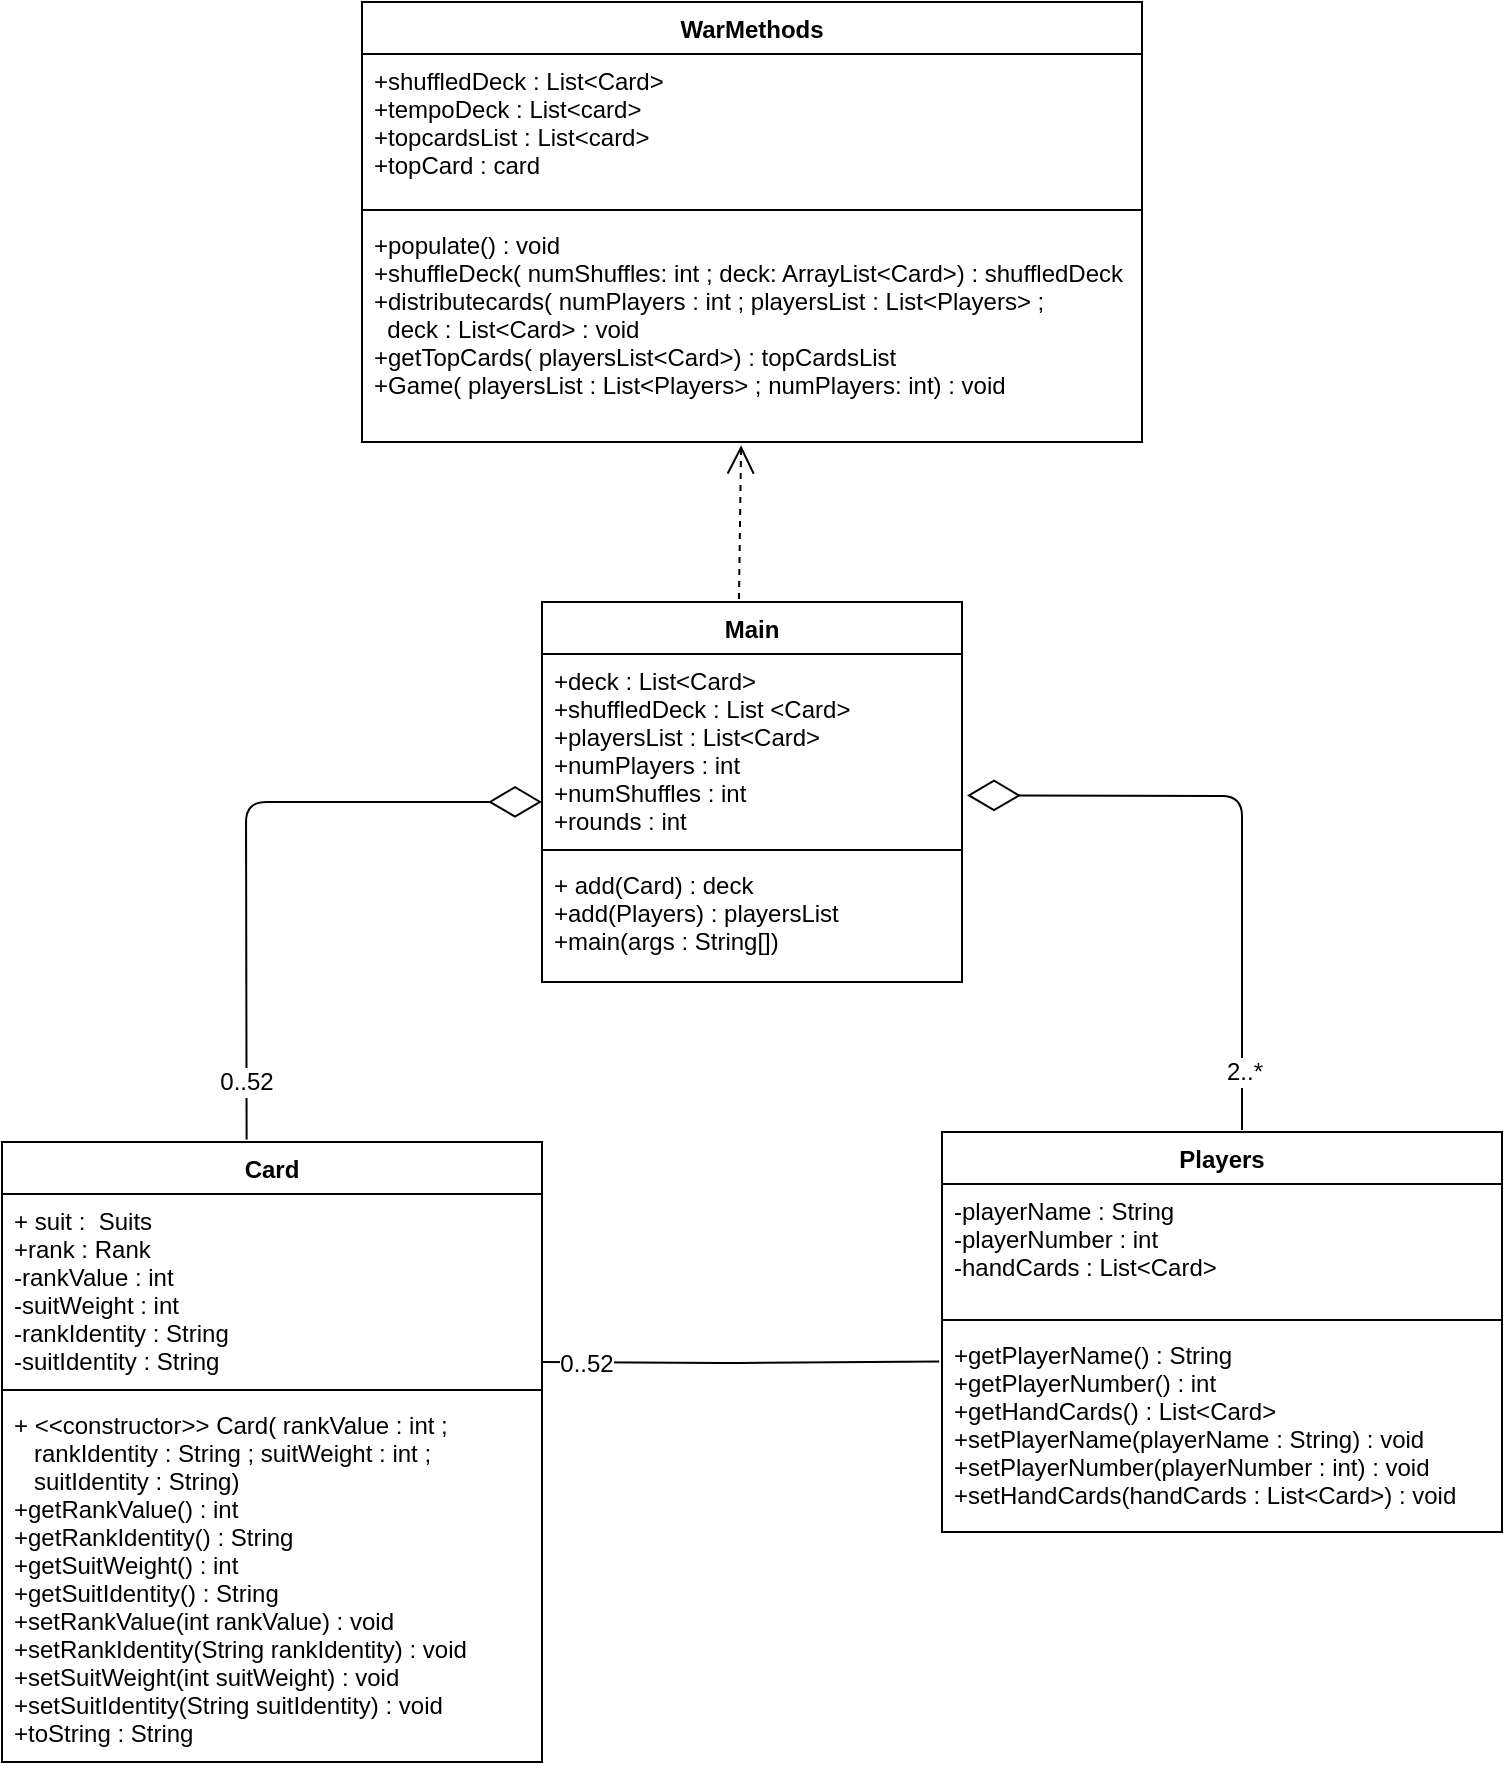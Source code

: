 <mxfile version="10.6.0" type="github"><diagram id="6CAr79l0iolCT_B-29TV" name="Page-1"><mxGraphModel dx="1653" dy="928" grid="1" gridSize="10" guides="1" tooltips="1" connect="1" arrows="1" fold="1" page="1" pageScale="1" pageWidth="850" pageHeight="1100" math="0" shadow="0"><root><mxCell id="0"/><mxCell id="1" parent="0"/><mxCell id="k4uFQrbA_RRH-tSbuikw-1" value="Main" style="swimlane;fontStyle=1;align=center;verticalAlign=top;childLayout=stackLayout;horizontal=1;startSize=26;horizontalStack=0;resizeParent=1;resizeParentMax=0;resizeLast=0;collapsible=1;marginBottom=0;" parent="1" vertex="1"><mxGeometry x="320" y="320" width="210" height="190" as="geometry"/></mxCell><mxCell id="k4uFQrbA_RRH-tSbuikw-2" value="+deck : List&lt;Card&gt;&#10;+shuffledDeck : List &lt;Card&gt;&#10;+playersList : List&lt;Card&gt;&#10;+numPlayers : int&#10;+numShuffles : int&#10;+rounds : int&#10;" style="text;strokeColor=none;fillColor=none;align=left;verticalAlign=top;spacingLeft=4;spacingRight=4;overflow=hidden;rotatable=0;points=[[0,0.5],[1,0.5]];portConstraint=eastwest;" parent="k4uFQrbA_RRH-tSbuikw-1" vertex="1"><mxGeometry y="26" width="210" height="94" as="geometry"/></mxCell><mxCell id="k4uFQrbA_RRH-tSbuikw-3" value="" style="line;strokeWidth=1;fillColor=none;align=left;verticalAlign=middle;spacingTop=-1;spacingLeft=3;spacingRight=3;rotatable=0;labelPosition=right;points=[];portConstraint=eastwest;" parent="k4uFQrbA_RRH-tSbuikw-1" vertex="1"><mxGeometry y="120" width="210" height="8" as="geometry"/></mxCell><mxCell id="k4uFQrbA_RRH-tSbuikw-4" value="+ add(Card) : deck&#10;+add(Players) : playersList&#10;+main(args : String[])&#10;" style="text;strokeColor=none;fillColor=none;align=left;verticalAlign=top;spacingLeft=4;spacingRight=4;overflow=hidden;rotatable=0;points=[[0,0.5],[1,0.5]];portConstraint=eastwest;" parent="k4uFQrbA_RRH-tSbuikw-1" vertex="1"><mxGeometry y="128" width="210" height="62" as="geometry"/></mxCell><mxCell id="k4uFQrbA_RRH-tSbuikw-5" value="WarMethods" style="swimlane;fontStyle=1;align=center;verticalAlign=top;childLayout=stackLayout;horizontal=1;startSize=26;horizontalStack=0;resizeParent=1;resizeParentMax=0;resizeLast=0;collapsible=1;marginBottom=0;" parent="1" vertex="1"><mxGeometry x="230" y="20" width="390" height="220" as="geometry"/></mxCell><mxCell id="k4uFQrbA_RRH-tSbuikw-6" value="+shuffledDeck : List&lt;Card&gt;&#10;+tempoDeck : List&lt;card&gt;&#10;+topcardsList : List&lt;card&gt;&#10;+topCard : card&#10;" style="text;strokeColor=none;fillColor=none;align=left;verticalAlign=top;spacingLeft=4;spacingRight=4;overflow=hidden;rotatable=0;points=[[0,0.5],[1,0.5]];portConstraint=eastwest;" parent="k4uFQrbA_RRH-tSbuikw-5" vertex="1"><mxGeometry y="26" width="390" height="74" as="geometry"/></mxCell><mxCell id="k4uFQrbA_RRH-tSbuikw-7" value="" style="line;strokeWidth=1;fillColor=none;align=left;verticalAlign=middle;spacingTop=-1;spacingLeft=3;spacingRight=3;rotatable=0;labelPosition=right;points=[];portConstraint=eastwest;" parent="k4uFQrbA_RRH-tSbuikw-5" vertex="1"><mxGeometry y="100" width="390" height="8" as="geometry"/></mxCell><mxCell id="k4uFQrbA_RRH-tSbuikw-8" value="+populate() : void&#10;+shuffleDeck( numShuffles: int ; deck: ArrayList&lt;Card&gt;) : shuffledDeck&#10;+distributecards( numPlayers : int ; playersList : List&lt;Players&gt; ; &#10;  deck : List&lt;Card&gt; : void&#10;+getTopCards( playersList&lt;Card&gt;) : topCardsList&#10;+Game( playersList : List&lt;Players&gt; ; numPlayers: int) : void" style="text;strokeColor=none;fillColor=none;align=left;verticalAlign=top;spacingLeft=4;spacingRight=4;overflow=hidden;rotatable=0;points=[[0,0.5],[1,0.5]];portConstraint=eastwest;" parent="k4uFQrbA_RRH-tSbuikw-5" vertex="1"><mxGeometry y="108" width="390" height="112" as="geometry"/></mxCell><mxCell id="oFFtVqxGEFTEcsarhGKh-1" value="Card" style="swimlane;fontStyle=1;align=center;verticalAlign=top;childLayout=stackLayout;horizontal=1;startSize=26;horizontalStack=0;resizeParent=1;resizeParentMax=0;resizeLast=0;collapsible=1;marginBottom=0;" vertex="1" parent="1"><mxGeometry x="50" y="590" width="270" height="310" as="geometry"/></mxCell><mxCell id="oFFtVqxGEFTEcsarhGKh-2" value="+ suit :  Suits&#10;+rank : Rank&#10;-rankValue : int&#10;-suitWeight : int&#10;-rankIdentity : String&#10;-suitIdentity : String&#10;&#10;" style="text;strokeColor=none;fillColor=none;align=left;verticalAlign=top;spacingLeft=4;spacingRight=4;overflow=hidden;rotatable=0;points=[[0,0.5],[1,0.5]];portConstraint=eastwest;" vertex="1" parent="oFFtVqxGEFTEcsarhGKh-1"><mxGeometry y="26" width="270" height="94" as="geometry"/></mxCell><mxCell id="oFFtVqxGEFTEcsarhGKh-3" value="" style="line;strokeWidth=1;fillColor=none;align=left;verticalAlign=middle;spacingTop=-1;spacingLeft=3;spacingRight=3;rotatable=0;labelPosition=right;points=[];portConstraint=eastwest;" vertex="1" parent="oFFtVqxGEFTEcsarhGKh-1"><mxGeometry y="120" width="270" height="8" as="geometry"/></mxCell><mxCell id="oFFtVqxGEFTEcsarhGKh-4" value="+ &lt;&lt;constructor&gt;&gt; Card( rankValue : int ; &#10;   rankIdentity : String ; suitWeight : int ;&#10;   suitIdentity : String)&#10;+getRankValue() : int&#10;+getRankIdentity() : String&#10;+getSuitWeight() : int&#10;+getSuitIdentity() : String&#10;+setRankValue(int rankValue) : void&#10;+setRankIdentity(String rankIdentity) : void&#10;+setSuitWeight(int suitWeight) : void&#10;+setSuitIdentity(String suitIdentity) : void&#10;+toString : String&#10;" style="text;strokeColor=none;fillColor=none;align=left;verticalAlign=top;spacingLeft=4;spacingRight=4;overflow=hidden;rotatable=0;points=[[0,0.5],[1,0.5]];portConstraint=eastwest;" vertex="1" parent="oFFtVqxGEFTEcsarhGKh-1"><mxGeometry y="128" width="270" height="182" as="geometry"/></mxCell><mxCell id="oFFtVqxGEFTEcsarhGKh-6" value="" style="endArrow=open;endSize=12;dashed=1;html=1;exitX=0.469;exitY=-0.008;exitDx=0;exitDy=0;exitPerimeter=0;entryX=0.486;entryY=1.015;entryDx=0;entryDy=0;entryPerimeter=0;" edge="1" parent="1" source="k4uFQrbA_RRH-tSbuikw-1" target="k4uFQrbA_RRH-tSbuikw-8"><mxGeometry x="0.016" y="-69" width="160" relative="1" as="geometry"><mxPoint x="260" y="130" as="sourcePoint"/><mxPoint x="370" y="280" as="targetPoint"/><mxPoint as="offset"/></mxGeometry></mxCell><mxCell id="oFFtVqxGEFTEcsarhGKh-7" value="Players" style="swimlane;fontStyle=1;align=center;verticalAlign=top;childLayout=stackLayout;horizontal=1;startSize=26;horizontalStack=0;resizeParent=1;resizeParentMax=0;resizeLast=0;collapsible=1;marginBottom=0;" vertex="1" parent="1"><mxGeometry x="520" y="585" width="280" height="200" as="geometry"/></mxCell><mxCell id="oFFtVqxGEFTEcsarhGKh-8" value="-playerName : String&#10;-playerNumber : int&#10;-handCards : List&lt;Card&gt;&#10;" style="text;strokeColor=none;fillColor=none;align=left;verticalAlign=top;spacingLeft=4;spacingRight=4;overflow=hidden;rotatable=0;points=[[0,0.5],[1,0.5]];portConstraint=eastwest;" vertex="1" parent="oFFtVqxGEFTEcsarhGKh-7"><mxGeometry y="26" width="280" height="64" as="geometry"/></mxCell><mxCell id="oFFtVqxGEFTEcsarhGKh-9" value="" style="line;strokeWidth=1;fillColor=none;align=left;verticalAlign=middle;spacingTop=-1;spacingLeft=3;spacingRight=3;rotatable=0;labelPosition=right;points=[];portConstraint=eastwest;" vertex="1" parent="oFFtVqxGEFTEcsarhGKh-7"><mxGeometry y="90" width="280" height="8" as="geometry"/></mxCell><mxCell id="oFFtVqxGEFTEcsarhGKh-10" value="+getPlayerName() : String&#10;+getPlayerNumber() : int&#10;+getHandCards() : List&lt;Card&gt;&#10;+setPlayerName(playerName : String) : void&#10;+setPlayerNumber(playerNumber : int) : void&#10;+setHandCards(handCards : List&lt;Card&gt;) : void&#10;&#10;" style="text;strokeColor=none;fillColor=none;align=left;verticalAlign=top;spacingLeft=4;spacingRight=4;overflow=hidden;rotatable=0;points=[[0,0.5],[1,0.5]];portConstraint=eastwest;" vertex="1" parent="oFFtVqxGEFTEcsarhGKh-7"><mxGeometry y="98" width="280" height="102" as="geometry"/></mxCell><mxCell id="oFFtVqxGEFTEcsarhGKh-24" value="" style="endArrow=diamondThin;endFill=0;endSize=24;html=1;exitX=0.453;exitY=-0.004;exitDx=0;exitDy=0;exitPerimeter=0;entryX=0;entryY=0.787;entryDx=0;entryDy=0;entryPerimeter=0;" edge="1" parent="1" source="oFFtVqxGEFTEcsarhGKh-1" target="k4uFQrbA_RRH-tSbuikw-2"><mxGeometry width="160" relative="1" as="geometry"><mxPoint x="130" y="549.5" as="sourcePoint"/><mxPoint x="290" y="549.5" as="targetPoint"/><Array as="points"><mxPoint x="172" y="420"/></Array></mxGeometry></mxCell><mxCell id="oFFtVqxGEFTEcsarhGKh-27" value="0..52" style="text;html=1;resizable=0;points=[];align=center;verticalAlign=middle;labelBackgroundColor=#ffffff;" vertex="1" connectable="0" parent="oFFtVqxGEFTEcsarhGKh-24"><mxGeometry x="-0.817" y="1" relative="1" as="geometry"><mxPoint as="offset"/></mxGeometry></mxCell><mxCell id="oFFtVqxGEFTEcsarhGKh-25" value="" style="endArrow=diamondThin;endFill=0;endSize=24;html=1;entryX=1.012;entryY=0.752;entryDx=0;entryDy=0;entryPerimeter=0;" edge="1" parent="1" target="k4uFQrbA_RRH-tSbuikw-2"><mxGeometry width="160" relative="1" as="geometry"><mxPoint x="670" y="584" as="sourcePoint"/><mxPoint x="800.167" y="415.167" as="targetPoint"/><Array as="points"><mxPoint x="670" y="417"/></Array></mxGeometry></mxCell><mxCell id="oFFtVqxGEFTEcsarhGKh-26" value="2..*" style="text;html=1;resizable=0;points=[];align=center;verticalAlign=middle;labelBackgroundColor=#ffffff;" vertex="1" connectable="0" parent="oFFtVqxGEFTEcsarhGKh-25"><mxGeometry x="-0.809" y="-1" relative="1" as="geometry"><mxPoint as="offset"/></mxGeometry></mxCell><mxCell id="oFFtVqxGEFTEcsarhGKh-31" value="" style="endArrow=none;html=1;edgeStyle=orthogonalEdgeStyle;entryX=-0.005;entryY=0.164;entryDx=0;entryDy=0;entryPerimeter=0;" edge="1" parent="1" target="oFFtVqxGEFTEcsarhGKh-10"><mxGeometry relative="1" as="geometry"><mxPoint x="320" y="700" as="sourcePoint"/><mxPoint x="518" y="700" as="targetPoint"/></mxGeometry></mxCell><mxCell id="oFFtVqxGEFTEcsarhGKh-32" value="" style="resizable=0;html=1;align=left;verticalAlign=bottom;labelBackgroundColor=#ffffff;fontSize=10;" connectable="0" vertex="1" parent="oFFtVqxGEFTEcsarhGKh-31"><mxGeometry x="-1" relative="1" as="geometry"/></mxCell><mxCell id="oFFtVqxGEFTEcsarhGKh-33" value="" style="resizable=0;html=1;align=right;verticalAlign=bottom;labelBackgroundColor=#ffffff;fontSize=10;" connectable="0" vertex="1" parent="oFFtVqxGEFTEcsarhGKh-31"><mxGeometry x="1" relative="1" as="geometry"/></mxCell><mxCell id="oFFtVqxGEFTEcsarhGKh-37" value="0..52" style="text;html=1;resizable=0;points=[];align=center;verticalAlign=middle;labelBackgroundColor=#ffffff;" vertex="1" connectable="0" parent="oFFtVqxGEFTEcsarhGKh-31"><mxGeometry x="0.006" y="79" relative="1" as="geometry"><mxPoint as="offset"/></mxGeometry></mxCell></root></mxGraphModel></diagram></mxfile>